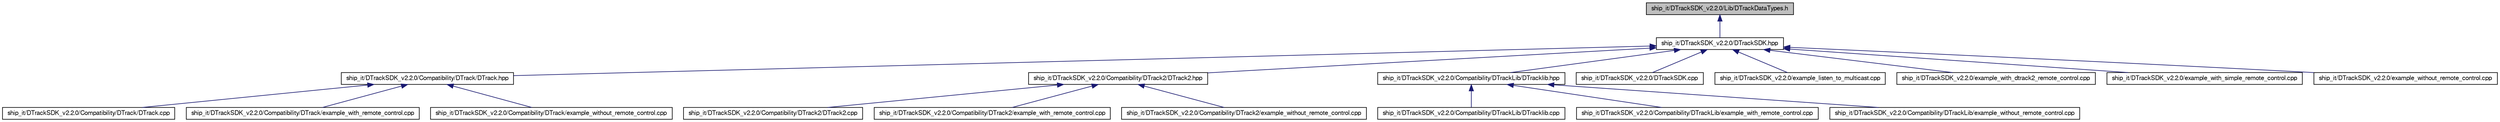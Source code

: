 digraph G
{
  edge [fontname="FreeSans",fontsize=10,labelfontname="FreeSans",labelfontsize=10];
  node [fontname="FreeSans",fontsize=10,shape=record];
  Node1 [label="ship_it/DTrackSDK_v2.2.0/Lib/DTrackDataTypes.h",height=0.2,width=0.4,color="black", fillcolor="grey75", style="filled" fontcolor="black"];
  Node1 -> Node2 [dir=back,color="midnightblue",fontsize=10,style="solid",fontname="FreeSans"];
  Node2 [label="ship_it/DTrackSDK_v2.2.0/DTrackSDK.hpp",height=0.2,width=0.4,color="black", fillcolor="white", style="filled",URL="$ship__it_2_d_track_s_d_k__v2_82_80_2_d_track_s_d_k_8hpp.html"];
  Node2 -> Node3 [dir=back,color="midnightblue",fontsize=10,style="solid",fontname="FreeSans"];
  Node3 [label="ship_it/DTrackSDK_v2.2.0/Compatibility/DTrack/DTrack.hpp",height=0.2,width=0.4,color="black", fillcolor="white", style="filled",URL="$ship__it_2_d_track_s_d_k__v2_82_80_2_compatibility_2_d_track_2_d_track_8hpp.html"];
  Node3 -> Node4 [dir=back,color="midnightblue",fontsize=10,style="solid",fontname="FreeSans"];
  Node4 [label="ship_it/DTrackSDK_v2.2.0/Compatibility/DTrack/DTrack.cpp",height=0.2,width=0.4,color="black", fillcolor="white", style="filled",URL="$ship__it_2_d_track_s_d_k__v2_82_80_2_compatibility_2_d_track_2_d_track_8cpp.html"];
  Node3 -> Node5 [dir=back,color="midnightblue",fontsize=10,style="solid",fontname="FreeSans"];
  Node5 [label="ship_it/DTrackSDK_v2.2.0/Compatibility/DTrack/example_with_remote_control.cpp",height=0.2,width=0.4,color="black", fillcolor="white", style="filled",URL="$ship__it_2_d_track_s_d_k__v2_82_80_2_compatibility_2_d_track_2example__with__remote__control_8cpp.html"];
  Node3 -> Node6 [dir=back,color="midnightblue",fontsize=10,style="solid",fontname="FreeSans"];
  Node6 [label="ship_it/DTrackSDK_v2.2.0/Compatibility/DTrack/example_without_remote_control.cpp",height=0.2,width=0.4,color="black", fillcolor="white", style="filled",URL="$ship__it_2_d_track_s_d_k__v2_82_80_2_compatibility_2_d_track_2example__without__remote__control_8cpp.html"];
  Node2 -> Node7 [dir=back,color="midnightblue",fontsize=10,style="solid",fontname="FreeSans"];
  Node7 [label="ship_it/DTrackSDK_v2.2.0/Compatibility/DTrack2/DTrack2.hpp",height=0.2,width=0.4,color="black", fillcolor="white", style="filled",URL="$ship__it_2_d_track_s_d_k__v2_82_80_2_compatibility_2_d_track2_2_d_track2_8hpp.html"];
  Node7 -> Node8 [dir=back,color="midnightblue",fontsize=10,style="solid",fontname="FreeSans"];
  Node8 [label="ship_it/DTrackSDK_v2.2.0/Compatibility/DTrack2/DTrack2.cpp",height=0.2,width=0.4,color="black", fillcolor="white", style="filled",URL="$ship__it_2_d_track_s_d_k__v2_82_80_2_compatibility_2_d_track2_2_d_track2_8cpp.html"];
  Node7 -> Node9 [dir=back,color="midnightblue",fontsize=10,style="solid",fontname="FreeSans"];
  Node9 [label="ship_it/DTrackSDK_v2.2.0/Compatibility/DTrack2/example_with_remote_control.cpp",height=0.2,width=0.4,color="black", fillcolor="white", style="filled",URL="$ship__it_2_d_track_s_d_k__v2_82_80_2_compatibility_2_d_track2_2example__with__remote__control_8cpp.html"];
  Node7 -> Node10 [dir=back,color="midnightblue",fontsize=10,style="solid",fontname="FreeSans"];
  Node10 [label="ship_it/DTrackSDK_v2.2.0/Compatibility/DTrack2/example_without_remote_control.cpp",height=0.2,width=0.4,color="black", fillcolor="white", style="filled",URL="$ship__it_2_d_track_s_d_k__v2_82_80_2_compatibility_2_d_track2_2example__without__remote__control_8cpp.html"];
  Node2 -> Node11 [dir=back,color="midnightblue",fontsize=10,style="solid",fontname="FreeSans"];
  Node11 [label="ship_it/DTrackSDK_v2.2.0/Compatibility/DTrackLib/DTracklib.hpp",height=0.2,width=0.4,color="black", fillcolor="white", style="filled",URL="$ship__it_2_d_track_s_d_k__v2_82_80_2_compatibility_2_d_track_lib_2_d_tracklib_8hpp.html"];
  Node11 -> Node12 [dir=back,color="midnightblue",fontsize=10,style="solid",fontname="FreeSans"];
  Node12 [label="ship_it/DTrackSDK_v2.2.0/Compatibility/DTrackLib/DTracklib.cpp",height=0.2,width=0.4,color="black", fillcolor="white", style="filled",URL="$ship__it_2_d_track_s_d_k__v2_82_80_2_compatibility_2_d_track_lib_2_d_tracklib_8cpp.html"];
  Node11 -> Node13 [dir=back,color="midnightblue",fontsize=10,style="solid",fontname="FreeSans"];
  Node13 [label="ship_it/DTrackSDK_v2.2.0/Compatibility/DTrackLib/example_with_remote_control.cpp",height=0.2,width=0.4,color="black", fillcolor="white", style="filled",URL="$ship__it_2_d_track_s_d_k__v2_82_80_2_compatibility_2_d_track_lib_2example__with__remote__control_8cpp.html"];
  Node11 -> Node14 [dir=back,color="midnightblue",fontsize=10,style="solid",fontname="FreeSans"];
  Node14 [label="ship_it/DTrackSDK_v2.2.0/Compatibility/DTrackLib/example_without_remote_control.cpp",height=0.2,width=0.4,color="black", fillcolor="white", style="filled",URL="$ship__it_2_d_track_s_d_k__v2_82_80_2_compatibility_2_d_track_lib_2example__without__remote__control_8cpp.html"];
  Node2 -> Node15 [dir=back,color="midnightblue",fontsize=10,style="solid",fontname="FreeSans"];
  Node15 [label="ship_it/DTrackSDK_v2.2.0/DTrackSDK.cpp",height=0.2,width=0.4,color="black", fillcolor="white", style="filled",URL="$ship__it_2_d_track_s_d_k__v2_82_80_2_d_track_s_d_k_8cpp.html"];
  Node2 -> Node16 [dir=back,color="midnightblue",fontsize=10,style="solid",fontname="FreeSans"];
  Node16 [label="ship_it/DTrackSDK_v2.2.0/example_listen_to_multicast.cpp",height=0.2,width=0.4,color="black", fillcolor="white", style="filled",URL="$ship__it_2_d_track_s_d_k__v2_82_80_2example__listen__to__multicast_8cpp.html"];
  Node2 -> Node17 [dir=back,color="midnightblue",fontsize=10,style="solid",fontname="FreeSans"];
  Node17 [label="ship_it/DTrackSDK_v2.2.0/example_with_dtrack2_remote_control.cpp",height=0.2,width=0.4,color="black", fillcolor="white", style="filled",URL="$ship__it_2_d_track_s_d_k__v2_82_80_2example__with__dtrack2__remote__control_8cpp.html"];
  Node2 -> Node18 [dir=back,color="midnightblue",fontsize=10,style="solid",fontname="FreeSans"];
  Node18 [label="ship_it/DTrackSDK_v2.2.0/example_with_simple_remote_control.cpp",height=0.2,width=0.4,color="black", fillcolor="white", style="filled",URL="$ship__it_2_d_track_s_d_k__v2_82_80_2example__with__simple__remote__control_8cpp.html"];
  Node2 -> Node19 [dir=back,color="midnightblue",fontsize=10,style="solid",fontname="FreeSans"];
  Node19 [label="ship_it/DTrackSDK_v2.2.0/example_without_remote_control.cpp",height=0.2,width=0.4,color="black", fillcolor="white", style="filled",URL="$ship__it_2_d_track_s_d_k__v2_82_80_2example__without__remote__control_8cpp.html"];
}
